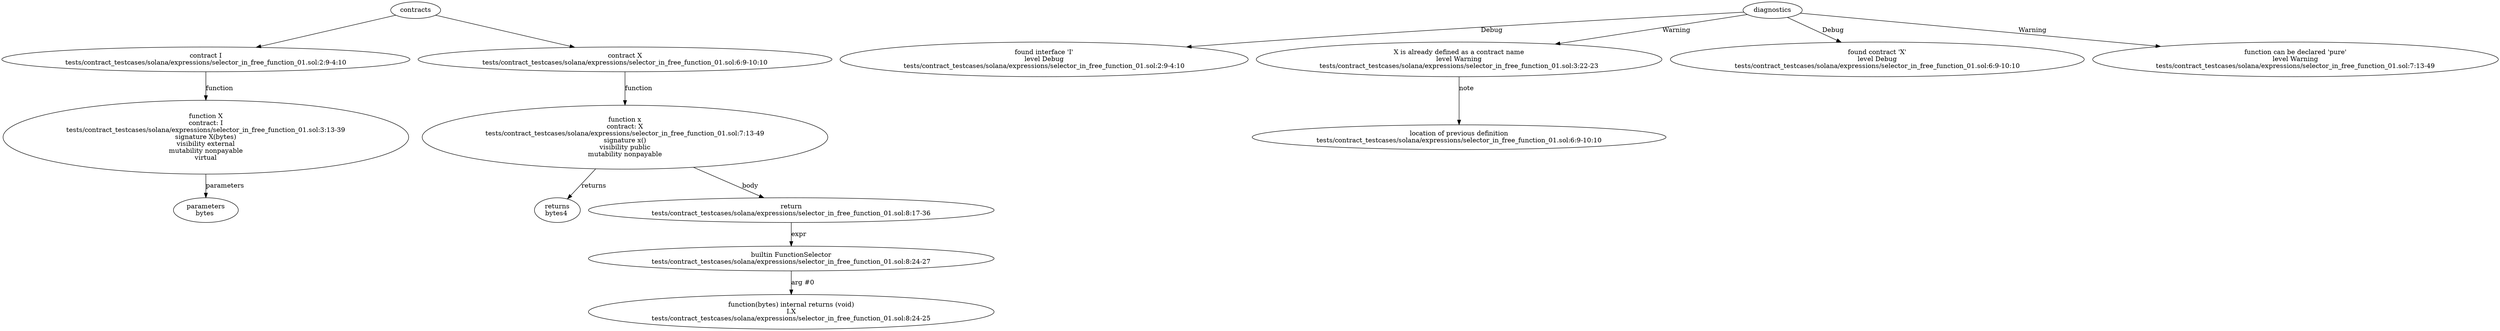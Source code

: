 strict digraph "tests/contract_testcases/solana/expressions/selector_in_free_function_01.sol" {
	contract [label="contract I\ntests/contract_testcases/solana/expressions/selector_in_free_function_01.sol:2:9-4:10"]
	X [label="function X\ncontract: I\ntests/contract_testcases/solana/expressions/selector_in_free_function_01.sol:3:13-39\nsignature X(bytes)\nvisibility external\nmutability nonpayable\nvirtual"]
	parameters [label="parameters\nbytes "]
	contract_5 [label="contract X\ntests/contract_testcases/solana/expressions/selector_in_free_function_01.sol:6:9-10:10"]
	x [label="function x\ncontract: X\ntests/contract_testcases/solana/expressions/selector_in_free_function_01.sol:7:13-49\nsignature x()\nvisibility public\nmutability nonpayable"]
	returns [label="returns\nbytes4 "]
	return [label="return\ntests/contract_testcases/solana/expressions/selector_in_free_function_01.sol:8:17-36"]
	builtins [label="builtin FunctionSelector\ntests/contract_testcases/solana/expressions/selector_in_free_function_01.sol:8:24-27"]
	internal_function [label="function(bytes) internal returns (void)\nI.X\ntests/contract_testcases/solana/expressions/selector_in_free_function_01.sol:8:24-25"]
	diagnostic [label="found interface 'I'\nlevel Debug\ntests/contract_testcases/solana/expressions/selector_in_free_function_01.sol:2:9-4:10"]
	diagnostic_13 [label="X is already defined as a contract name\nlevel Warning\ntests/contract_testcases/solana/expressions/selector_in_free_function_01.sol:3:22-23"]
	note [label="location of previous definition\ntests/contract_testcases/solana/expressions/selector_in_free_function_01.sol:6:9-10:10"]
	diagnostic_15 [label="found contract 'X'\nlevel Debug\ntests/contract_testcases/solana/expressions/selector_in_free_function_01.sol:6:9-10:10"]
	diagnostic_16 [label="function can be declared 'pure'\nlevel Warning\ntests/contract_testcases/solana/expressions/selector_in_free_function_01.sol:7:13-49"]
	contracts -> contract
	contract -> X [label="function"]
	X -> parameters [label="parameters"]
	contracts -> contract_5
	contract_5 -> x [label="function"]
	x -> returns [label="returns"]
	x -> return [label="body"]
	return -> builtins [label="expr"]
	builtins -> internal_function [label="arg #0"]
	diagnostics -> diagnostic [label="Debug"]
	diagnostics -> diagnostic_13 [label="Warning"]
	diagnostic_13 -> note [label="note"]
	diagnostics -> diagnostic_15 [label="Debug"]
	diagnostics -> diagnostic_16 [label="Warning"]
}
